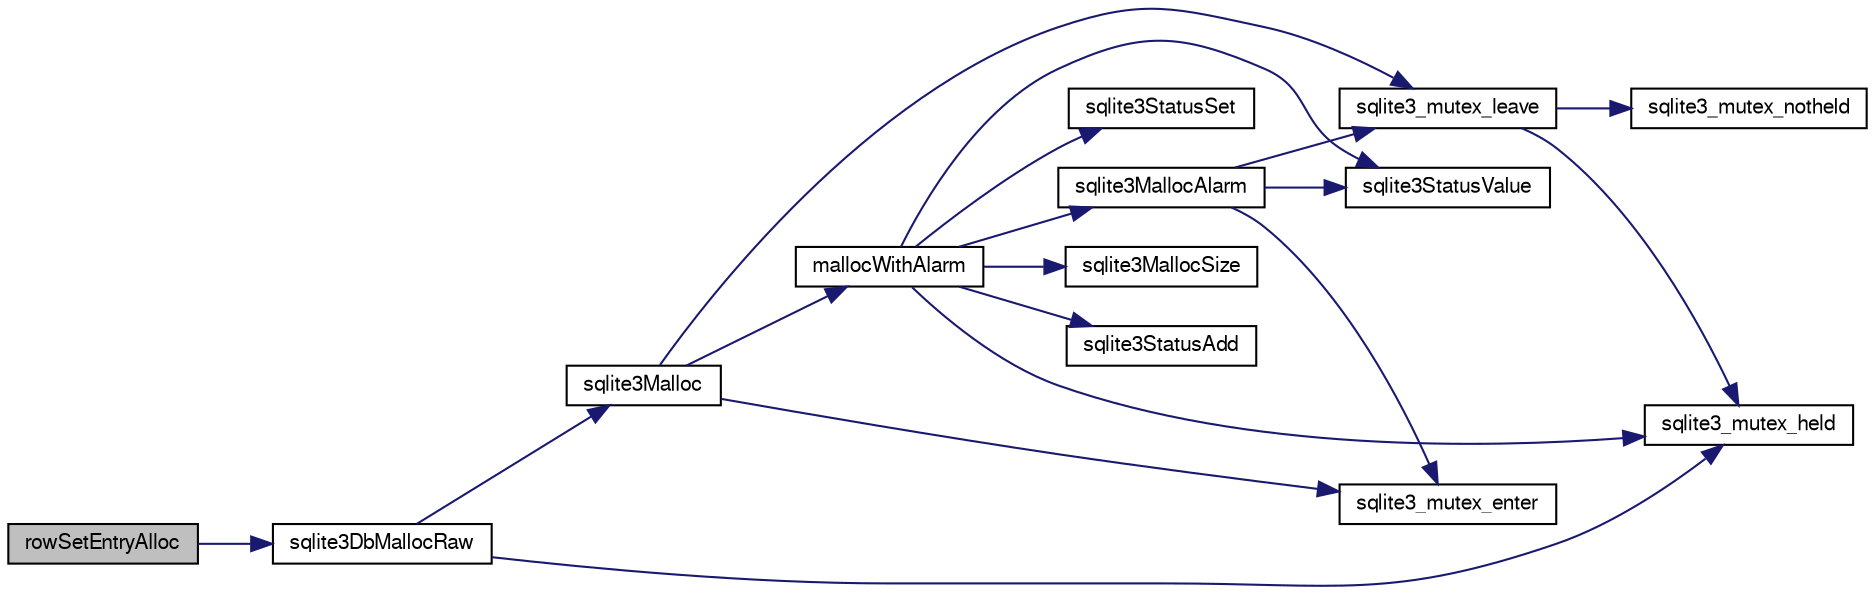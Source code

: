 digraph "rowSetEntryAlloc"
{
  edge [fontname="FreeSans",fontsize="10",labelfontname="FreeSans",labelfontsize="10"];
  node [fontname="FreeSans",fontsize="10",shape=record];
  rankdir="LR";
  Node280314 [label="rowSetEntryAlloc",height=0.2,width=0.4,color="black", fillcolor="grey75", style="filled", fontcolor="black"];
  Node280314 -> Node280315 [color="midnightblue",fontsize="10",style="solid",fontname="FreeSans"];
  Node280315 [label="sqlite3DbMallocRaw",height=0.2,width=0.4,color="black", fillcolor="white", style="filled",URL="$sqlite3_8c.html#abbe8be0cf7175e11ddc3e2218fad924e"];
  Node280315 -> Node280316 [color="midnightblue",fontsize="10",style="solid",fontname="FreeSans"];
  Node280316 [label="sqlite3_mutex_held",height=0.2,width=0.4,color="black", fillcolor="white", style="filled",URL="$sqlite3_8c.html#acf77da68932b6bc163c5e68547ecc3e7"];
  Node280315 -> Node280317 [color="midnightblue",fontsize="10",style="solid",fontname="FreeSans"];
  Node280317 [label="sqlite3Malloc",height=0.2,width=0.4,color="black", fillcolor="white", style="filled",URL="$sqlite3_8c.html#a361a2eaa846b1885f123abe46f5d8b2b"];
  Node280317 -> Node280318 [color="midnightblue",fontsize="10",style="solid",fontname="FreeSans"];
  Node280318 [label="sqlite3_mutex_enter",height=0.2,width=0.4,color="black", fillcolor="white", style="filled",URL="$sqlite3_8c.html#a1c12cde690bd89f104de5cbad12a6bf5"];
  Node280317 -> Node280319 [color="midnightblue",fontsize="10",style="solid",fontname="FreeSans"];
  Node280319 [label="mallocWithAlarm",height=0.2,width=0.4,color="black", fillcolor="white", style="filled",URL="$sqlite3_8c.html#ab070d5cf8e48ec8a6a43cf025d48598b"];
  Node280319 -> Node280316 [color="midnightblue",fontsize="10",style="solid",fontname="FreeSans"];
  Node280319 -> Node280320 [color="midnightblue",fontsize="10",style="solid",fontname="FreeSans"];
  Node280320 [label="sqlite3StatusSet",height=0.2,width=0.4,color="black", fillcolor="white", style="filled",URL="$sqlite3_8c.html#afec7586c01fcb5ea17dc9d7725a589d9"];
  Node280319 -> Node280321 [color="midnightblue",fontsize="10",style="solid",fontname="FreeSans"];
  Node280321 [label="sqlite3StatusValue",height=0.2,width=0.4,color="black", fillcolor="white", style="filled",URL="$sqlite3_8c.html#a30b8ac296c6e200c1fa57708d52c6ef6"];
  Node280319 -> Node280322 [color="midnightblue",fontsize="10",style="solid",fontname="FreeSans"];
  Node280322 [label="sqlite3MallocAlarm",height=0.2,width=0.4,color="black", fillcolor="white", style="filled",URL="$sqlite3_8c.html#ada66988e8471d1198f3219c062377508"];
  Node280322 -> Node280321 [color="midnightblue",fontsize="10",style="solid",fontname="FreeSans"];
  Node280322 -> Node280323 [color="midnightblue",fontsize="10",style="solid",fontname="FreeSans"];
  Node280323 [label="sqlite3_mutex_leave",height=0.2,width=0.4,color="black", fillcolor="white", style="filled",URL="$sqlite3_8c.html#a5838d235601dbd3c1fa993555c6bcc93"];
  Node280323 -> Node280316 [color="midnightblue",fontsize="10",style="solid",fontname="FreeSans"];
  Node280323 -> Node280324 [color="midnightblue",fontsize="10",style="solid",fontname="FreeSans"];
  Node280324 [label="sqlite3_mutex_notheld",height=0.2,width=0.4,color="black", fillcolor="white", style="filled",URL="$sqlite3_8c.html#a83967c837c1c000d3b5adcfaa688f5dc"];
  Node280322 -> Node280318 [color="midnightblue",fontsize="10",style="solid",fontname="FreeSans"];
  Node280319 -> Node280325 [color="midnightblue",fontsize="10",style="solid",fontname="FreeSans"];
  Node280325 [label="sqlite3MallocSize",height=0.2,width=0.4,color="black", fillcolor="white", style="filled",URL="$sqlite3_8c.html#acf5d2a5f35270bafb050bd2def576955"];
  Node280319 -> Node280326 [color="midnightblue",fontsize="10",style="solid",fontname="FreeSans"];
  Node280326 [label="sqlite3StatusAdd",height=0.2,width=0.4,color="black", fillcolor="white", style="filled",URL="$sqlite3_8c.html#afa029f93586aeab4cc85360905dae9cd"];
  Node280317 -> Node280323 [color="midnightblue",fontsize="10",style="solid",fontname="FreeSans"];
}

